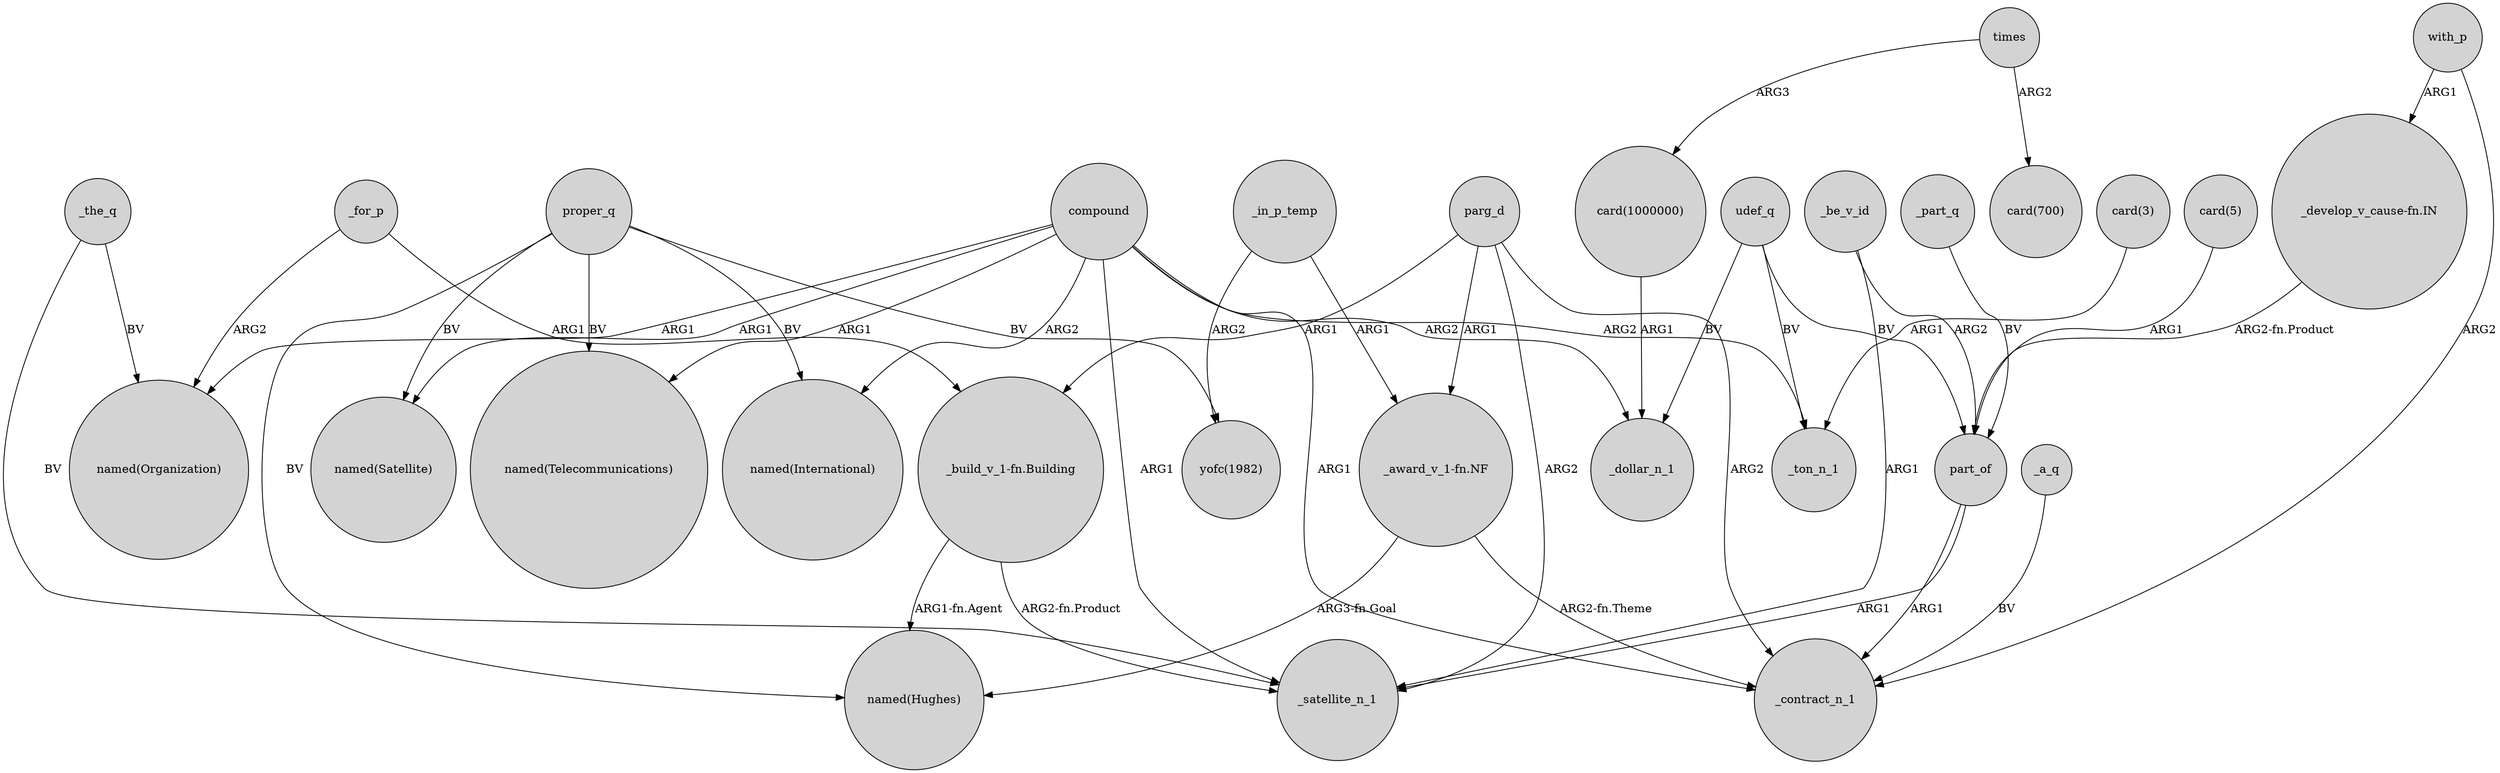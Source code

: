 digraph {
	node [shape=circle style=filled]
	_the_q -> "named(Organization)" [label=BV]
	proper_q -> "yofc(1982)" [label=BV]
	"card(1000000)" -> _dollar_n_1 [label=ARG1]
	part_of -> _contract_n_1 [label=ARG1]
	udef_q -> part_of [label=BV]
	_for_p -> "named(Organization)" [label=ARG2]
	"_build_v_1-fn.Building" -> "named(Hughes)" [label="ARG1-fn.Agent"]
	"card(3)" -> _ton_n_1 [label=ARG1]
	compound -> "named(Satellite)" [label=ARG1]
	_the_q -> _satellite_n_1 [label=BV]
	_in_p_temp -> "_award_v_1-fn.NF" [label=ARG1]
	"_develop_v_cause-fn.IN" -> part_of [label="ARG2-fn.Product"]
	proper_q -> "named(Satellite)" [label=BV]
	"_award_v_1-fn.NF" -> "named(Hughes)" [label="ARG3-fn.Goal"]
	compound -> _contract_n_1 [label=ARG1]
	_a_q -> _contract_n_1 [label=BV]
	part_of -> _satellite_n_1 [label=ARG1]
	"_build_v_1-fn.Building" -> _satellite_n_1 [label="ARG2-fn.Product"]
	compound -> _satellite_n_1 [label=ARG1]
	_part_q -> part_of [label=BV]
	udef_q -> _ton_n_1 [label=BV]
	proper_q -> "named(Hughes)" [label=BV]
	parg_d -> _satellite_n_1 [label=ARG2]
	"card(5)" -> part_of [label=ARG1]
	times -> "card(1000000)" [label=ARG3]
	parg_d -> _contract_n_1 [label=ARG2]
	parg_d -> "_build_v_1-fn.Building" [label=ARG1]
	compound -> _ton_n_1 [label=ARG2]
	compound -> "named(International)" [label=ARG2]
	with_p -> "_develop_v_cause-fn.IN" [label=ARG1]
	parg_d -> "_award_v_1-fn.NF" [label=ARG1]
	_in_p_temp -> "yofc(1982)" [label=ARG2]
	times -> "card(700)" [label=ARG2]
	with_p -> _contract_n_1 [label=ARG2]
	_be_v_id -> _satellite_n_1 [label=ARG1]
	_for_p -> "_build_v_1-fn.Building" [label=ARG1]
	compound -> "named(Organization)" [label=ARG1]
	compound -> "named(Telecommunications)" [label=ARG1]
	_be_v_id -> part_of [label=ARG2]
	compound -> _dollar_n_1 [label=ARG2]
	"_award_v_1-fn.NF" -> _contract_n_1 [label="ARG2-fn.Theme"]
	proper_q -> "named(Telecommunications)" [label=BV]
	udef_q -> _dollar_n_1 [label=BV]
	proper_q -> "named(International)" [label=BV]
}

